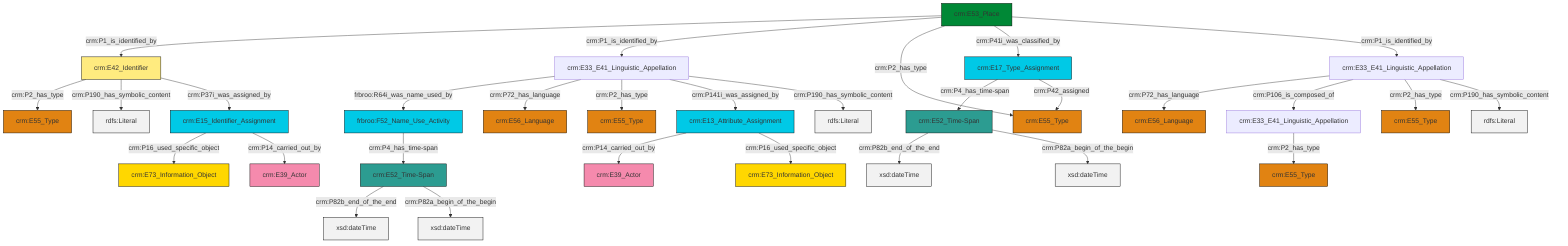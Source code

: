 graph TD
classDef Literal fill:#f2f2f2,stroke:#000000;
classDef CRM_Entity fill:#FFFFFF,stroke:#000000;
classDef Temporal_Entity fill:#00C9E6, stroke:#000000;
classDef Type fill:#E18312, stroke:#000000;
classDef Time-Span fill:#2C9C91, stroke:#000000;
classDef Appellation fill:#FFEB7F, stroke:#000000;
classDef Place fill:#008836, stroke:#000000;
classDef Persistent_Item fill:#B266B2, stroke:#000000;
classDef Conceptual_Object fill:#FFD700, stroke:#000000;
classDef Physical_Thing fill:#D2B48C, stroke:#000000;
classDef Actor fill:#f58aad, stroke:#000000;
classDef PC_Classes fill:#4ce600, stroke:#000000;
classDef Multi fill:#cccccc,stroke:#000000;

0["crm:E33_E41_Linguistic_Appellation"]:::Default -->|crm:P72_has_language| 1["crm:E56_Language"]:::Type
2["crm:E53_Place"]:::Place -->|crm:P1_is_identified_by| 3["crm:E42_Identifier"]:::Appellation
6["crm:E52_Time-Span"]:::Time-Span -->|crm:P82b_end_of_the_end| 7[xsd:dateTime]:::Literal
11["crm:E33_E41_Linguistic_Appellation"]:::Default -->|frbroo:R64i_was_name_used_by| 12["frbroo:F52_Name_Use_Activity"]:::Temporal_Entity
3["crm:E42_Identifier"]:::Appellation -->|crm:P2_has_type| 14["crm:E55_Type"]:::Type
0["crm:E33_E41_Linguistic_Appellation"]:::Default -->|crm:P106_is_composed_of| 17["crm:E33_E41_Linguistic_Appellation"]:::Default
11["crm:E33_E41_Linguistic_Appellation"]:::Default -->|crm:P72_has_language| 18["crm:E56_Language"]:::Type
2["crm:E53_Place"]:::Place -->|crm:P1_is_identified_by| 11["crm:E33_E41_Linguistic_Appellation"]:::Default
21["crm:E15_Identifier_Assignment"]:::Temporal_Entity -->|crm:P16_used_specific_object| 22["crm:E73_Information_Object"]:::Conceptual_Object
0["crm:E33_E41_Linguistic_Appellation"]:::Default -->|crm:P2_has_type| 4["crm:E55_Type"]:::Type
3["crm:E42_Identifier"]:::Appellation -->|crm:P190_has_symbolic_content| 24[rdfs:Literal]:::Literal
6["crm:E52_Time-Span"]:::Time-Span -->|crm:P82a_begin_of_the_begin| 28[xsd:dateTime]:::Literal
11["crm:E33_E41_Linguistic_Appellation"]:::Default -->|crm:P2_has_type| 9["crm:E55_Type"]:::Type
21["crm:E15_Identifier_Assignment"]:::Temporal_Entity -->|crm:P14_carried_out_by| 30["crm:E39_Actor"]:::Actor
32["crm:E52_Time-Span"]:::Time-Span -->|crm:P82b_end_of_the_end| 33[xsd:dateTime]:::Literal
19["crm:E17_Type_Assignment"]:::Temporal_Entity -->|crm:P4_has_time-span| 32["crm:E52_Time-Span"]:::Time-Span
19["crm:E17_Type_Assignment"]:::Temporal_Entity -->|crm:P42_assigned| 38["crm:E55_Type"]:::Type
39["crm:E13_Attribute_Assignment"]:::Temporal_Entity -->|crm:P14_carried_out_by| 40["crm:E39_Actor"]:::Actor
12["frbroo:F52_Name_Use_Activity"]:::Temporal_Entity -->|crm:P4_has_time-span| 6["crm:E52_Time-Span"]:::Time-Span
11["crm:E33_E41_Linguistic_Appellation"]:::Default -->|crm:P141i_was_assigned_by| 39["crm:E13_Attribute_Assignment"]:::Temporal_Entity
3["crm:E42_Identifier"]:::Appellation -->|crm:P37i_was_assigned_by| 21["crm:E15_Identifier_Assignment"]:::Temporal_Entity
39["crm:E13_Attribute_Assignment"]:::Temporal_Entity -->|crm:P16_used_specific_object| 35["crm:E73_Information_Object"]:::Conceptual_Object
2["crm:E53_Place"]:::Place -->|crm:P2_has_type| 38["crm:E55_Type"]:::Type
11["crm:E33_E41_Linguistic_Appellation"]:::Default -->|crm:P190_has_symbolic_content| 45[rdfs:Literal]:::Literal
2["crm:E53_Place"]:::Place -->|crm:P41i_was_classified_by| 19["crm:E17_Type_Assignment"]:::Temporal_Entity
2["crm:E53_Place"]:::Place -->|crm:P1_is_identified_by| 0["crm:E33_E41_Linguistic_Appellation"]:::Default
17["crm:E33_E41_Linguistic_Appellation"]:::Default -->|crm:P2_has_type| 15["crm:E55_Type"]:::Type
0["crm:E33_E41_Linguistic_Appellation"]:::Default -->|crm:P190_has_symbolic_content| 49[rdfs:Literal]:::Literal
32["crm:E52_Time-Span"]:::Time-Span -->|crm:P82a_begin_of_the_begin| 52[xsd:dateTime]:::Literal